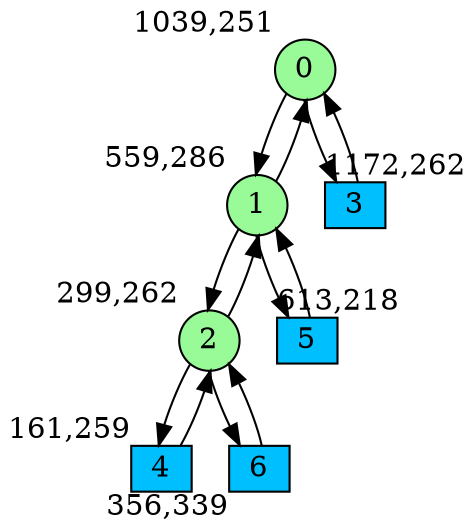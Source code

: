digraph G {
graph [bgcolor=white]
node [shape=circle, style = filled, fillcolor=white,fixedsize=true, width=0.4, height=0.3 ]
0[xlabel="1039,251", pos = "13.7188,1.375!", fillcolor=palegreen ];
1[xlabel="559,286", pos = "6.21875,0.828125!", fillcolor=palegreen ];
2[xlabel="299,262", pos = "2.15625,1.20313!", fillcolor=palegreen ];
3[xlabel="1172,262", pos = "15.7969,1.20313!", fillcolor=deepskyblue, shape=box ];
4[xlabel="161,259", pos = "0,1.25!", fillcolor=deepskyblue, shape=box ];
5[xlabel="613,218", pos = "7.0625,1.89063!", fillcolor=deepskyblue, shape=box ];
6[xlabel="356,339", pos = "3.04688,0!", fillcolor=deepskyblue, shape=box ];
0->1 ;
0->3 ;
1->0 ;
1->2 ;
1->5 ;
2->1 ;
2->4 ;
2->6 ;
3->0 ;
4->2 ;
5->1 ;
6->2 ;
}
